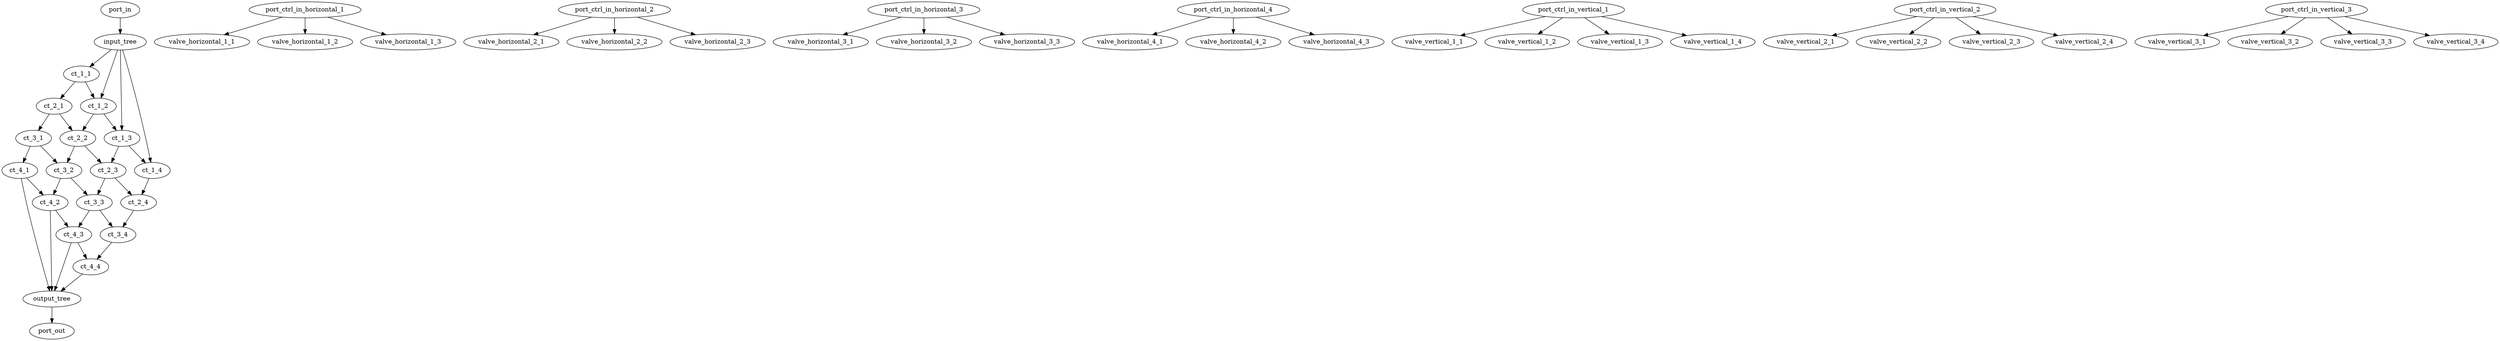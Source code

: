 digraph "" {
	port_in -> input_tree [key=0,
	connection_id=channel_in,
	connection_ref="{'name': 'channel_in', 'ID': 'channel_in', 'entity': 'CHANNEL', 'params': {'data': {'channelWidth': 100, 'connectionSpacing': 1000}}, '\
source': {'_component': 'port_in', '_port': '1'}, 'sinks': [{'_component': 'input_tree', '_port': '1'}], 'layer': {'_id': '0', '\
name': 'FLOW_0', 'type': 'FLOW', 'group': '0', 'params': {'data': {}}}, '_paths': []}",
	sink_port="{'_component': 'input_tree', '_port': '1'}",
	source_port="{'_component': 'port_in', '_port': '1'}"];
input_tree -> ct_1_1 [key=0,
connection_id=channel_in_1,
connection_ref="{'name': 'channel_in_1', 'ID': 'channel_in_1', 'entity': 'CHANNEL', 'params': {'data': {'channelWidth': 100, 'connectionSpacing': \
1000}}, 'source': {'_component': 'input_tree', '_port': '2'}, 'sinks': [{'_component': 'ct_1_1', '_port': '1'}], 'layer': {'_id': '\
0', 'name': 'FLOW_0', 'type': 'FLOW', 'group': '0', 'params': {'data': {}}}, '_paths': []}",
sink_port="{'_component': 'ct_1_1', '_port': '1'}",
source_port="{'_component': 'input_tree', '_port': '2'}"];
input_tree -> ct_1_2 [key=0,
connection_id=channel_in_2,
connection_ref="{'name': 'channel_in_2', 'ID': 'channel_in_2', 'entity': 'CHANNEL', 'params': {'data': {'channelWidth': 100, 'connectionSpacing': \
1000}}, 'source': {'_component': 'input_tree', '_port': '3'}, 'sinks': [{'_component': 'ct_1_2', '_port': '1'}], 'layer': {'_id': '\
0', 'name': 'FLOW_0', 'type': 'FLOW', 'group': '0', 'params': {'data': {}}}, '_paths': []}",
sink_port="{'_component': 'ct_1_2', '_port': '1'}",
source_port="{'_component': 'input_tree', '_port': '3'}"];
input_tree -> ct_1_3 [key=0,
connection_id=channel_in_3,
connection_ref="{'name': 'channel_in_3', 'ID': 'channel_in_3', 'entity': 'CHANNEL', 'params': {'data': {'channelWidth': 100, 'connectionSpacing': \
1000}}, 'source': {'_component': 'input_tree', '_port': '4'}, 'sinks': [{'_component': 'ct_1_3', '_port': '1'}], 'layer': {'_id': '\
0', 'name': 'FLOW_0', 'type': 'FLOW', 'group': '0', 'params': {'data': {}}}, '_paths': []}",
sink_port="{'_component': 'ct_1_3', '_port': '1'}",
source_port="{'_component': 'input_tree', '_port': '4'}"];
input_tree -> ct_1_4 [key=0,
connection_id=channel_in_4,
connection_ref="{'name': 'channel_in_4', 'ID': 'channel_in_4', 'entity': 'CHANNEL', 'params': {'data': {'channelWidth': 100, 'connectionSpacing': \
1000}}, 'source': {'_component': 'input_tree', '_port': '5'}, 'sinks': [{'_component': 'ct_1_4', '_port': '1'}], 'layer': {'_id': '\
0', 'name': 'FLOW_0', 'type': 'FLOW', 'group': '0', 'params': {'data': {}}}, '_paths': []}",
sink_port="{'_component': 'ct_1_4', '_port': '1'}",
source_port="{'_component': 'input_tree', '_port': '5'}"];
ct_1_1 -> ct_1_2 [key=0,
connection_id=channel_horizontal_1_1,
connection_ref="{'name': 'channel_horizontal_1_1', 'ID': 'channel_horizontal_1_1', 'entity': 'CHANNEL', 'params': {'data': {'channelWidth': 100, '\
connectionSpacing': 1000}}, 'source': {'_component': 'ct_1_1', '_port': '2'}, 'sinks': [{'_component': 'ct_1_2', '_port': '4'}], '\
layer': {'_id': '0', 'name': 'FLOW_0', 'type': 'FLOW', 'group': '0', 'params': {'data': {}}}, '_paths': []}",
sink_port="{'_component': 'ct_1_2', '_port': '4'}",
source_port="{'_component': 'ct_1_1', '_port': '2'}"];
ct_1_1 -> ct_2_1 [key=0,
connection_id=channel_vertical_1_1,
connection_ref="{'name': 'channel_vertical_1_1', 'ID': 'channel_vertical_1_1', 'entity': 'CHANNEL', 'params': {'data': {'channelWidth': 100, 'connectionSpacing': \
1000}}, 'source': {'_component': 'ct_1_1', '_port': '3'}, 'sinks': [{'_component': 'ct_2_1', '_port': '1'}], 'layer': {'_id': '0', '\
name': 'FLOW_0', 'type': 'FLOW', 'group': '0', 'params': {'data': {}}}, '_paths': []}",
sink_port="{'_component': 'ct_2_1', '_port': '1'}",
source_port="{'_component': 'ct_1_1', '_port': '3'}"];
ct_1_2 -> ct_1_3 [key=0,
connection_id=channel_horizontal_1_2,
connection_ref="{'name': 'channel_horizontal_1_2', 'ID': 'channel_horizontal_1_2', 'entity': 'CHANNEL', 'params': {'data': {'channelWidth': 100, '\
connectionSpacing': 1000}}, 'source': {'_component': 'ct_1_2', '_port': '2'}, 'sinks': [{'_component': 'ct_1_3', '_port': '4'}], '\
layer': {'_id': '0', 'name': 'FLOW_0', 'type': 'FLOW', 'group': '0', 'params': {'data': {}}}, '_paths': []}",
sink_port="{'_component': 'ct_1_3', '_port': '4'}",
source_port="{'_component': 'ct_1_2', '_port': '2'}"];
ct_1_2 -> ct_2_2 [key=0,
connection_id=channel_vertical_1_2,
connection_ref="{'name': 'channel_vertical_1_2', 'ID': 'channel_vertical_1_2', 'entity': 'CHANNEL', 'params': {'data': {'channelWidth': 100, 'connectionSpacing': \
1000}}, 'source': {'_component': 'ct_1_2', '_port': '3'}, 'sinks': [{'_component': 'ct_2_2', '_port': '1'}], 'layer': {'_id': '0', '\
name': 'FLOW_0', 'type': 'FLOW', 'group': '0', 'params': {'data': {}}}, '_paths': []}",
sink_port="{'_component': 'ct_2_2', '_port': '1'}",
source_port="{'_component': 'ct_1_2', '_port': '3'}"];
ct_1_3 -> ct_1_4 [key=0,
connection_id=channel_horizontal_1_3,
connection_ref="{'name': 'channel_horizontal_1_3', 'ID': 'channel_horizontal_1_3', 'entity': 'CHANNEL', 'params': {'data': {'channelWidth': 100, '\
connectionSpacing': 1000}}, 'source': {'_component': 'ct_1_3', '_port': '2'}, 'sinks': [{'_component': 'ct_1_4', '_port': '4'}], '\
layer': {'_id': '0', 'name': 'FLOW_0', 'type': 'FLOW', 'group': '0', 'params': {'data': {}}}, '_paths': []}",
sink_port="{'_component': 'ct_1_4', '_port': '4'}",
source_port="{'_component': 'ct_1_3', '_port': '2'}"];
ct_1_3 -> ct_2_3 [key=0,
connection_id=channel_vertical_1_3,
connection_ref="{'name': 'channel_vertical_1_3', 'ID': 'channel_vertical_1_3', 'entity': 'CHANNEL', 'params': {'data': {'channelWidth': 100, 'connectionSpacing': \
1000}}, 'source': {'_component': 'ct_1_3', '_port': '3'}, 'sinks': [{'_component': 'ct_2_3', '_port': '1'}], 'layer': {'_id': '0', '\
name': 'FLOW_0', 'type': 'FLOW', 'group': '0', 'params': {'data': {}}}, '_paths': []}",
sink_port="{'_component': 'ct_2_3', '_port': '1'}",
source_port="{'_component': 'ct_1_3', '_port': '3'}"];
ct_1_4 -> ct_2_4 [key=0,
connection_id=channel_vertical_1_4,
connection_ref="{'name': 'channel_vertical_1_4', 'ID': 'channel_vertical_1_4', 'entity': 'CHANNEL', 'params': {'data': {'channelWidth': 100, 'connectionSpacing': \
1000}}, 'source': {'_component': 'ct_1_4', '_port': '3'}, 'sinks': [{'_component': 'ct_2_4', '_port': '1'}], 'layer': {'_id': '0', '\
name': 'FLOW_0', 'type': 'FLOW', 'group': '0', 'params': {'data': {}}}, '_paths': []}",
sink_port="{'_component': 'ct_2_4', '_port': '1'}",
source_port="{'_component': 'ct_1_4', '_port': '3'}"];
ct_2_1 -> ct_2_2 [key=0,
connection_id=channel_horizontal_2_1,
connection_ref="{'name': 'channel_horizontal_2_1', 'ID': 'channel_horizontal_2_1', 'entity': 'CHANNEL', 'params': {'data': {'channelWidth': 100, '\
connectionSpacing': 1000}}, 'source': {'_component': 'ct_2_1', '_port': '2'}, 'sinks': [{'_component': 'ct_2_2', '_port': '4'}], '\
layer': {'_id': '0', 'name': 'FLOW_0', 'type': 'FLOW', 'group': '0', 'params': {'data': {}}}, '_paths': []}",
sink_port="{'_component': 'ct_2_2', '_port': '4'}",
source_port="{'_component': 'ct_2_1', '_port': '2'}"];
ct_2_1 -> ct_3_1 [key=0,
connection_id=channel_vertical_2_1,
connection_ref="{'name': 'channel_vertical_2_1', 'ID': 'channel_vertical_2_1', 'entity': 'CHANNEL', 'params': {'data': {'channelWidth': 100, 'connectionSpacing': \
1000}}, 'source': {'_component': 'ct_2_1', '_port': '3'}, 'sinks': [{'_component': 'ct_3_1', '_port': '1'}], 'layer': {'_id': '0', '\
name': 'FLOW_0', 'type': 'FLOW', 'group': '0', 'params': {'data': {}}}, '_paths': []}",
sink_port="{'_component': 'ct_3_1', '_port': '1'}",
source_port="{'_component': 'ct_2_1', '_port': '3'}"];
ct_2_2 -> ct_2_3 [key=0,
connection_id=channel_horizontal_2_2,
connection_ref="{'name': 'channel_horizontal_2_2', 'ID': 'channel_horizontal_2_2', 'entity': 'CHANNEL', 'params': {'data': {'channelWidth': 100, '\
connectionSpacing': 1000}}, 'source': {'_component': 'ct_2_2', '_port': '2'}, 'sinks': [{'_component': 'ct_2_3', '_port': '4'}], '\
layer': {'_id': '0', 'name': 'FLOW_0', 'type': 'FLOW', 'group': '0', 'params': {'data': {}}}, '_paths': []}",
sink_port="{'_component': 'ct_2_3', '_port': '4'}",
source_port="{'_component': 'ct_2_2', '_port': '2'}"];
ct_2_2 -> ct_3_2 [key=0,
connection_id=channel_vertical_2_2,
connection_ref="{'name': 'channel_vertical_2_2', 'ID': 'channel_vertical_2_2', 'entity': 'CHANNEL', 'params': {'data': {'channelWidth': 100, 'connectionSpacing': \
1000}}, 'source': {'_component': 'ct_2_2', '_port': '3'}, 'sinks': [{'_component': 'ct_3_2', '_port': '1'}], 'layer': {'_id': '0', '\
name': 'FLOW_0', 'type': 'FLOW', 'group': '0', 'params': {'data': {}}}, '_paths': []}",
sink_port="{'_component': 'ct_3_2', '_port': '1'}",
source_port="{'_component': 'ct_2_2', '_port': '3'}"];
ct_2_3 -> ct_2_4 [key=0,
connection_id=channel_horizontal_2_3,
connection_ref="{'name': 'channel_horizontal_2_3', 'ID': 'channel_horizontal_2_3', 'entity': 'CHANNEL', 'params': {'data': {'channelWidth': 100, '\
connectionSpacing': 1000}}, 'source': {'_component': 'ct_2_3', '_port': '2'}, 'sinks': [{'_component': 'ct_2_4', '_port': '4'}], '\
layer': {'_id': '0', 'name': 'FLOW_0', 'type': 'FLOW', 'group': '0', 'params': {'data': {}}}, '_paths': []}",
sink_port="{'_component': 'ct_2_4', '_port': '4'}",
source_port="{'_component': 'ct_2_3', '_port': '2'}"];
ct_2_3 -> ct_3_3 [key=0,
connection_id=channel_vertical_2_3,
connection_ref="{'name': 'channel_vertical_2_3', 'ID': 'channel_vertical_2_3', 'entity': 'CHANNEL', 'params': {'data': {'channelWidth': 100, 'connectionSpacing': \
1000}}, 'source': {'_component': 'ct_2_3', '_port': '3'}, 'sinks': [{'_component': 'ct_3_3', '_port': '1'}], 'layer': {'_id': '0', '\
name': 'FLOW_0', 'type': 'FLOW', 'group': '0', 'params': {'data': {}}}, '_paths': []}",
sink_port="{'_component': 'ct_3_3', '_port': '1'}",
source_port="{'_component': 'ct_2_3', '_port': '3'}"];
ct_2_4 -> ct_3_4 [key=0,
connection_id=channel_vertical_2_4,
connection_ref="{'name': 'channel_vertical_2_4', 'ID': 'channel_vertical_2_4', 'entity': 'CHANNEL', 'params': {'data': {'channelWidth': 100, 'connectionSpacing': \
1000}}, 'source': {'_component': 'ct_2_4', '_port': '3'}, 'sinks': [{'_component': 'ct_3_4', '_port': '1'}], 'layer': {'_id': '0', '\
name': 'FLOW_0', 'type': 'FLOW', 'group': '0', 'params': {'data': {}}}, '_paths': []}",
sink_port="{'_component': 'ct_3_4', '_port': '1'}",
source_port="{'_component': 'ct_2_4', '_port': '3'}"];
ct_3_1 -> ct_3_2 [key=0,
connection_id=channel_horizontal_3_1,
connection_ref="{'name': 'channel_horizontal_3_1', 'ID': 'channel_horizontal_3_1', 'entity': 'CHANNEL', 'params': {'data': {'channelWidth': 100, '\
connectionSpacing': 1000}}, 'source': {'_component': 'ct_3_1', '_port': '2'}, 'sinks': [{'_component': 'ct_3_2', '_port': '4'}], '\
layer': {'_id': '0', 'name': 'FLOW_0', 'type': 'FLOW', 'group': '0', 'params': {'data': {}}}, '_paths': []}",
sink_port="{'_component': 'ct_3_2', '_port': '4'}",
source_port="{'_component': 'ct_3_1', '_port': '2'}"];
ct_3_1 -> ct_4_1 [key=0,
connection_id=channel_vertical_3_1,
connection_ref="{'name': 'channel_vertical_3_1', 'ID': 'channel_vertical_3_1', 'entity': 'CHANNEL', 'params': {'data': {'channelWidth': 100, 'connectionSpacing': \
1000}}, 'source': {'_component': 'ct_3_1', '_port': '3'}, 'sinks': [{'_component': 'ct_4_1', '_port': '1'}], 'layer': {'_id': '0', '\
name': 'FLOW_0', 'type': 'FLOW', 'group': '0', 'params': {'data': {}}}, '_paths': []}",
sink_port="{'_component': 'ct_4_1', '_port': '1'}",
source_port="{'_component': 'ct_3_1', '_port': '3'}"];
ct_3_2 -> ct_3_3 [key=0,
connection_id=channel_horizontal_3_2,
connection_ref="{'name': 'channel_horizontal_3_2', 'ID': 'channel_horizontal_3_2', 'entity': 'CHANNEL', 'params': {'data': {'channelWidth': 100, '\
connectionSpacing': 1000}}, 'source': {'_component': 'ct_3_2', '_port': '2'}, 'sinks': [{'_component': 'ct_3_3', '_port': '4'}], '\
layer': {'_id': '0', 'name': 'FLOW_0', 'type': 'FLOW', 'group': '0', 'params': {'data': {}}}, '_paths': []}",
sink_port="{'_component': 'ct_3_3', '_port': '4'}",
source_port="{'_component': 'ct_3_2', '_port': '2'}"];
ct_3_2 -> ct_4_2 [key=0,
connection_id=channel_vertical_3_2,
connection_ref="{'name': 'channel_vertical_3_2', 'ID': 'channel_vertical_3_2', 'entity': 'CHANNEL', 'params': {'data': {'channelWidth': 100, 'connectionSpacing': \
1000}}, 'source': {'_component': 'ct_3_2', '_port': '3'}, 'sinks': [{'_component': 'ct_4_2', '_port': '1'}], 'layer': {'_id': '0', '\
name': 'FLOW_0', 'type': 'FLOW', 'group': '0', 'params': {'data': {}}}, '_paths': []}",
sink_port="{'_component': 'ct_4_2', '_port': '1'}",
source_port="{'_component': 'ct_3_2', '_port': '3'}"];
ct_3_3 -> ct_3_4 [key=0,
connection_id=channel_horizontal_3_3,
connection_ref="{'name': 'channel_horizontal_3_3', 'ID': 'channel_horizontal_3_3', 'entity': 'CHANNEL', 'params': {'data': {'channelWidth': 100, '\
connectionSpacing': 1000}}, 'source': {'_component': 'ct_3_3', '_port': '2'}, 'sinks': [{'_component': 'ct_3_4', '_port': '4'}], '\
layer': {'_id': '0', 'name': 'FLOW_0', 'type': 'FLOW', 'group': '0', 'params': {'data': {}}}, '_paths': []}",
sink_port="{'_component': 'ct_3_4', '_port': '4'}",
source_port="{'_component': 'ct_3_3', '_port': '2'}"];
ct_3_3 -> ct_4_3 [key=0,
connection_id=channel_vertical_3_3,
connection_ref="{'name': 'channel_vertical_3_3', 'ID': 'channel_vertical_3_3', 'entity': 'CHANNEL', 'params': {'data': {'channelWidth': 100, 'connectionSpacing': \
1000}}, 'source': {'_component': 'ct_3_3', '_port': '3'}, 'sinks': [{'_component': 'ct_4_3', '_port': '1'}], 'layer': {'_id': '0', '\
name': 'FLOW_0', 'type': 'FLOW', 'group': '0', 'params': {'data': {}}}, '_paths': []}",
sink_port="{'_component': 'ct_4_3', '_port': '1'}",
source_port="{'_component': 'ct_3_3', '_port': '3'}"];
ct_3_4 -> ct_4_4 [key=0,
connection_id=channel_vertical_3_4,
connection_ref="{'name': 'channel_vertical_3_4', 'ID': 'channel_vertical_3_4', 'entity': 'CHANNEL', 'params': {'data': {'channelWidth': 100, 'connectionSpacing': \
1000}}, 'source': {'_component': 'ct_3_4', '_port': '3'}, 'sinks': [{'_component': 'ct_4_4', '_port': '1'}], 'layer': {'_id': '0', '\
name': 'FLOW_0', 'type': 'FLOW', 'group': '0', 'params': {'data': {}}}, '_paths': []}",
sink_port="{'_component': 'ct_4_4', '_port': '1'}",
source_port="{'_component': 'ct_3_4', '_port': '3'}"];
ct_4_1 -> ct_4_2 [key=0,
connection_id=channel_horizontal_4_1,
connection_ref="{'name': 'channel_horizontal_4_1', 'ID': 'channel_horizontal_4_1', 'entity': 'CHANNEL', 'params': {'data': {'channelWidth': 100, '\
connectionSpacing': 1000}}, 'source': {'_component': 'ct_4_1', '_port': '2'}, 'sinks': [{'_component': 'ct_4_2', '_port': '4'}], '\
layer': {'_id': '0', 'name': 'FLOW_0', 'type': 'FLOW', 'group': '0', 'params': {'data': {}}}, '_paths': []}",
sink_port="{'_component': 'ct_4_2', '_port': '4'}",
source_port="{'_component': 'ct_4_1', '_port': '2'}"];
ct_4_1 -> output_tree [key=0,
connection_id=channel_out_1,
connection_ref="{'name': 'channel_out_1', 'ID': 'channel_out_1', 'entity': 'CHANNEL', 'params': {'data': {'channelWidth': 100, 'connectionSpacing': \
1000}}, 'source': {'_component': 'ct_4_1', '_port': '3'}, 'sinks': [{'_component': 'output_tree', '_port': '2'}], 'layer': {'_id': '\
0', 'name': 'FLOW_0', 'type': 'FLOW', 'group': '0', 'params': {'data': {}}}, '_paths': []}",
sink_port="{'_component': 'output_tree', '_port': '2'}",
source_port="{'_component': 'ct_4_1', '_port': '3'}"];
ct_4_2 -> ct_4_3 [key=0,
connection_id=channel_horizontal_4_2,
connection_ref="{'name': 'channel_horizontal_4_2', 'ID': 'channel_horizontal_4_2', 'entity': 'CHANNEL', 'params': {'data': {'channelWidth': 100, '\
connectionSpacing': 1000}}, 'source': {'_component': 'ct_4_2', '_port': '2'}, 'sinks': [{'_component': 'ct_4_3', '_port': '4'}], '\
layer': {'_id': '0', 'name': 'FLOW_0', 'type': 'FLOW', 'group': '0', 'params': {'data': {}}}, '_paths': []}",
sink_port="{'_component': 'ct_4_3', '_port': '4'}",
source_port="{'_component': 'ct_4_2', '_port': '2'}"];
ct_4_2 -> output_tree [key=0,
connection_id=channel_out_2,
connection_ref="{'name': 'channel_out_2', 'ID': 'channel_out_2', 'entity': 'CHANNEL', 'params': {'data': {'channelWidth': 100, 'connectionSpacing': \
1000}}, 'source': {'_component': 'ct_4_2', '_port': '3'}, 'sinks': [{'_component': 'output_tree', '_port': '3'}], 'layer': {'_id': '\
0', 'name': 'FLOW_0', 'type': 'FLOW', 'group': '0', 'params': {'data': {}}}, '_paths': []}",
sink_port="{'_component': 'output_tree', '_port': '3'}",
source_port="{'_component': 'ct_4_2', '_port': '3'}"];
ct_4_3 -> ct_4_4 [key=0,
connection_id=channel_horizontal_4_3,
connection_ref="{'name': 'channel_horizontal_4_3', 'ID': 'channel_horizontal_4_3', 'entity': 'CHANNEL', 'params': {'data': {'channelWidth': 100, '\
connectionSpacing': 1000}}, 'source': {'_component': 'ct_4_3', '_port': '2'}, 'sinks': [{'_component': 'ct_4_4', '_port': '4'}], '\
layer': {'_id': '0', 'name': 'FLOW_0', 'type': 'FLOW', 'group': '0', 'params': {'data': {}}}, '_paths': []}",
sink_port="{'_component': 'ct_4_4', '_port': '4'}",
source_port="{'_component': 'ct_4_3', '_port': '2'}"];
ct_4_3 -> output_tree [key=0,
connection_id=channel_out_3,
connection_ref="{'name': 'channel_out_3', 'ID': 'channel_out_3', 'entity': 'CHANNEL', 'params': {'data': {'channelWidth': 100, 'connectionSpacing': \
1000}}, 'source': {'_component': 'ct_4_3', '_port': '3'}, 'sinks': [{'_component': 'output_tree', '_port': '4'}], 'layer': {'_id': '\
0', 'name': 'FLOW_0', 'type': 'FLOW', 'group': '0', 'params': {'data': {}}}, '_paths': []}",
sink_port="{'_component': 'output_tree', '_port': '4'}",
source_port="{'_component': 'ct_4_3', '_port': '3'}"];
ct_4_4 -> output_tree [key=0,
connection_id=channel_out_4,
connection_ref="{'name': 'channel_out_4', 'ID': 'channel_out_4', 'entity': 'CHANNEL', 'params': {'data': {'channelWidth': 100, 'connectionSpacing': \
1000}}, 'source': {'_component': 'ct_4_4', '_port': '3'}, 'sinks': [{'_component': 'output_tree', '_port': '5'}], 'layer': {'_id': '\
0', 'name': 'FLOW_0', 'type': 'FLOW', 'group': '0', 'params': {'data': {}}}, '_paths': []}",
sink_port="{'_component': 'output_tree', '_port': '5'}",
source_port="{'_component': 'ct_4_4', '_port': '3'}"];
output_tree -> port_out [key=0,
connection_id=channel_out,
connection_ref="{'name': 'channel_out', 'ID': 'channel_out', 'entity': 'CHANNEL', 'params': {'data': {'channelWidth': 100, 'connectionSpacing': \
1000}}, 'source': {'_component': 'output_tree', '_port': '1'}, 'sinks': [{'_component': 'port_out', '_port': '1'}], 'layer': {'_\
id': '0', 'name': 'FLOW_0', 'type': 'FLOW', 'group': '0', 'params': {'data': {}}}, '_paths': []}",
sink_port="{'_component': 'port_out', '_port': '1'}",
source_port="{'_component': 'output_tree', '_port': '1'}"];
port_ctrl_in_horizontal_1 -> valve_horizontal_1_1 [key=0,
connection_id=channel_ctrl_in_horizontal_1,
connection_ref="{'name': 'channel_ctrl_in_horizontal_1', 'ID': 'channel_ctrl_in_horizontal_1', 'entity': 'NET', 'params': {'data': {'channelWidth': \
100, 'connectionSpacing': 1000}}, 'source': {'_component': 'port_ctrl_in_horizontal_1', '_port': '1'}, 'sinks': [{'_component': '\
valve_horizontal_1_1', '_port': '1'}, {'_component': 'valve_horizontal_1_2', '_port': '1'}, {'_component': 'valve_horizontal_1_3', '_\
port': '1'}], 'layer': {'_id': '1', 'name': 'FLOW_0', 'type': 'CONTROL', 'group': '0', 'params': {'data': {}}}, '_paths': []}",
sink_port="{'_component': 'valve_horizontal_1_1', '_port': '1'}",
source_port="{'_component': 'port_ctrl_in_horizontal_1', '_port': '1'}"];
port_ctrl_in_horizontal_1 -> valve_horizontal_1_2 [key=0,
connection_id=channel_ctrl_in_horizontal_1,
connection_ref="{'name': 'channel_ctrl_in_horizontal_1', 'ID': 'channel_ctrl_in_horizontal_1', 'entity': 'NET', 'params': {'data': {'channelWidth': \
100, 'connectionSpacing': 1000}}, 'source': {'_component': 'port_ctrl_in_horizontal_1', '_port': '1'}, 'sinks': [{'_component': '\
valve_horizontal_1_1', '_port': '1'}, {'_component': 'valve_horizontal_1_2', '_port': '1'}, {'_component': 'valve_horizontal_1_3', '_\
port': '1'}], 'layer': {'_id': '1', 'name': 'FLOW_0', 'type': 'CONTROL', 'group': '0', 'params': {'data': {}}}, '_paths': []}",
sink_port="{'_component': 'valve_horizontal_1_2', '_port': '1'}",
source_port="{'_component': 'port_ctrl_in_horizontal_1', '_port': '1'}"];
port_ctrl_in_horizontal_1 -> valve_horizontal_1_3 [key=0,
connection_id=channel_ctrl_in_horizontal_1,
connection_ref="{'name': 'channel_ctrl_in_horizontal_1', 'ID': 'channel_ctrl_in_horizontal_1', 'entity': 'NET', 'params': {'data': {'channelWidth': \
100, 'connectionSpacing': 1000}}, 'source': {'_component': 'port_ctrl_in_horizontal_1', '_port': '1'}, 'sinks': [{'_component': '\
valve_horizontal_1_1', '_port': '1'}, {'_component': 'valve_horizontal_1_2', '_port': '1'}, {'_component': 'valve_horizontal_1_3', '_\
port': '1'}], 'layer': {'_id': '1', 'name': 'FLOW_0', 'type': 'CONTROL', 'group': '0', 'params': {'data': {}}}, '_paths': []}",
sink_port="{'_component': 'valve_horizontal_1_3', '_port': '1'}",
source_port="{'_component': 'port_ctrl_in_horizontal_1', '_port': '1'}"];
port_ctrl_in_horizontal_2 -> valve_horizontal_2_1 [key=0,
connection_id=channel_ctrl_in_horizontal_2,
connection_ref="{'name': 'channel_ctrl_in_horizontal_2', 'ID': 'channel_ctrl_in_horizontal_2', 'entity': 'NET', 'params': {'data': {'channelWidth': \
100, 'connectionSpacing': 1000}}, 'source': {'_component': 'port_ctrl_in_horizontal_2', '_port': '1'}, 'sinks': [{'_component': '\
valve_horizontal_2_1', '_port': '1'}, {'_component': 'valve_horizontal_2_2', '_port': '1'}, {'_component': 'valve_horizontal_2_3', '_\
port': '1'}], 'layer': {'_id': '1', 'name': 'FLOW_0', 'type': 'CONTROL', 'group': '0', 'params': {'data': {}}}, '_paths': []}",
sink_port="{'_component': 'valve_horizontal_2_1', '_port': '1'}",
source_port="{'_component': 'port_ctrl_in_horizontal_2', '_port': '1'}"];
port_ctrl_in_horizontal_2 -> valve_horizontal_2_2 [key=0,
connection_id=channel_ctrl_in_horizontal_2,
connection_ref="{'name': 'channel_ctrl_in_horizontal_2', 'ID': 'channel_ctrl_in_horizontal_2', 'entity': 'NET', 'params': {'data': {'channelWidth': \
100, 'connectionSpacing': 1000}}, 'source': {'_component': 'port_ctrl_in_horizontal_2', '_port': '1'}, 'sinks': [{'_component': '\
valve_horizontal_2_1', '_port': '1'}, {'_component': 'valve_horizontal_2_2', '_port': '1'}, {'_component': 'valve_horizontal_2_3', '_\
port': '1'}], 'layer': {'_id': '1', 'name': 'FLOW_0', 'type': 'CONTROL', 'group': '0', 'params': {'data': {}}}, '_paths': []}",
sink_port="{'_component': 'valve_horizontal_2_2', '_port': '1'}",
source_port="{'_component': 'port_ctrl_in_horizontal_2', '_port': '1'}"];
port_ctrl_in_horizontal_2 -> valve_horizontal_2_3 [key=0,
connection_id=channel_ctrl_in_horizontal_2,
connection_ref="{'name': 'channel_ctrl_in_horizontal_2', 'ID': 'channel_ctrl_in_horizontal_2', 'entity': 'NET', 'params': {'data': {'channelWidth': \
100, 'connectionSpacing': 1000}}, 'source': {'_component': 'port_ctrl_in_horizontal_2', '_port': '1'}, 'sinks': [{'_component': '\
valve_horizontal_2_1', '_port': '1'}, {'_component': 'valve_horizontal_2_2', '_port': '1'}, {'_component': 'valve_horizontal_2_3', '_\
port': '1'}], 'layer': {'_id': '1', 'name': 'FLOW_0', 'type': 'CONTROL', 'group': '0', 'params': {'data': {}}}, '_paths': []}",
sink_port="{'_component': 'valve_horizontal_2_3', '_port': '1'}",
source_port="{'_component': 'port_ctrl_in_horizontal_2', '_port': '1'}"];
port_ctrl_in_horizontal_3 -> valve_horizontal_3_1 [key=0,
connection_id=channel_ctrl_in_horizontal_3,
connection_ref="{'name': 'channel_ctrl_in_horizontal_3', 'ID': 'channel_ctrl_in_horizontal_3', 'entity': 'NET', 'params': {'data': {'channelWidth': \
100, 'connectionSpacing': 1000}}, 'source': {'_component': 'port_ctrl_in_horizontal_3', '_port': '1'}, 'sinks': [{'_component': '\
valve_horizontal_3_1', '_port': '1'}, {'_component': 'valve_horizontal_3_2', '_port': '1'}, {'_component': 'valve_horizontal_3_3', '_\
port': '1'}], 'layer': {'_id': '1', 'name': 'FLOW_0', 'type': 'CONTROL', 'group': '0', 'params': {'data': {}}}, '_paths': []}",
sink_port="{'_component': 'valve_horizontal_3_1', '_port': '1'}",
source_port="{'_component': 'port_ctrl_in_horizontal_3', '_port': '1'}"];
port_ctrl_in_horizontal_3 -> valve_horizontal_3_2 [key=0,
connection_id=channel_ctrl_in_horizontal_3,
connection_ref="{'name': 'channel_ctrl_in_horizontal_3', 'ID': 'channel_ctrl_in_horizontal_3', 'entity': 'NET', 'params': {'data': {'channelWidth': \
100, 'connectionSpacing': 1000}}, 'source': {'_component': 'port_ctrl_in_horizontal_3', '_port': '1'}, 'sinks': [{'_component': '\
valve_horizontal_3_1', '_port': '1'}, {'_component': 'valve_horizontal_3_2', '_port': '1'}, {'_component': 'valve_horizontal_3_3', '_\
port': '1'}], 'layer': {'_id': '1', 'name': 'FLOW_0', 'type': 'CONTROL', 'group': '0', 'params': {'data': {}}}, '_paths': []}",
sink_port="{'_component': 'valve_horizontal_3_2', '_port': '1'}",
source_port="{'_component': 'port_ctrl_in_horizontal_3', '_port': '1'}"];
port_ctrl_in_horizontal_3 -> valve_horizontal_3_3 [key=0,
connection_id=channel_ctrl_in_horizontal_3,
connection_ref="{'name': 'channel_ctrl_in_horizontal_3', 'ID': 'channel_ctrl_in_horizontal_3', 'entity': 'NET', 'params': {'data': {'channelWidth': \
100, 'connectionSpacing': 1000}}, 'source': {'_component': 'port_ctrl_in_horizontal_3', '_port': '1'}, 'sinks': [{'_component': '\
valve_horizontal_3_1', '_port': '1'}, {'_component': 'valve_horizontal_3_2', '_port': '1'}, {'_component': 'valve_horizontal_3_3', '_\
port': '1'}], 'layer': {'_id': '1', 'name': 'FLOW_0', 'type': 'CONTROL', 'group': '0', 'params': {'data': {}}}, '_paths': []}",
sink_port="{'_component': 'valve_horizontal_3_3', '_port': '1'}",
source_port="{'_component': 'port_ctrl_in_horizontal_3', '_port': '1'}"];
port_ctrl_in_horizontal_4 -> valve_horizontal_4_1 [key=0,
connection_id=channel_ctrl_in_horizontal_4,
connection_ref="{'name': 'channel_ctrl_in_horizontal_4', 'ID': 'channel_ctrl_in_horizontal_4', 'entity': 'NET', 'params': {'data': {'channelWidth': \
100, 'connectionSpacing': 1000}}, 'source': {'_component': 'port_ctrl_in_horizontal_4', '_port': '1'}, 'sinks': [{'_component': '\
valve_horizontal_4_1', '_port': '1'}, {'_component': 'valve_horizontal_4_2', '_port': '1'}, {'_component': 'valve_horizontal_4_3', '_\
port': '1'}], 'layer': {'_id': '1', 'name': 'FLOW_0', 'type': 'CONTROL', 'group': '0', 'params': {'data': {}}}, '_paths': []}",
sink_port="{'_component': 'valve_horizontal_4_1', '_port': '1'}",
source_port="{'_component': 'port_ctrl_in_horizontal_4', '_port': '1'}"];
port_ctrl_in_horizontal_4 -> valve_horizontal_4_2 [key=0,
connection_id=channel_ctrl_in_horizontal_4,
connection_ref="{'name': 'channel_ctrl_in_horizontal_4', 'ID': 'channel_ctrl_in_horizontal_4', 'entity': 'NET', 'params': {'data': {'channelWidth': \
100, 'connectionSpacing': 1000}}, 'source': {'_component': 'port_ctrl_in_horizontal_4', '_port': '1'}, 'sinks': [{'_component': '\
valve_horizontal_4_1', '_port': '1'}, {'_component': 'valve_horizontal_4_2', '_port': '1'}, {'_component': 'valve_horizontal_4_3', '_\
port': '1'}], 'layer': {'_id': '1', 'name': 'FLOW_0', 'type': 'CONTROL', 'group': '0', 'params': {'data': {}}}, '_paths': []}",
sink_port="{'_component': 'valve_horizontal_4_2', '_port': '1'}",
source_port="{'_component': 'port_ctrl_in_horizontal_4', '_port': '1'}"];
port_ctrl_in_horizontal_4 -> valve_horizontal_4_3 [key=0,
connection_id=channel_ctrl_in_horizontal_4,
connection_ref="{'name': 'channel_ctrl_in_horizontal_4', 'ID': 'channel_ctrl_in_horizontal_4', 'entity': 'NET', 'params': {'data': {'channelWidth': \
100, 'connectionSpacing': 1000}}, 'source': {'_component': 'port_ctrl_in_horizontal_4', '_port': '1'}, 'sinks': [{'_component': '\
valve_horizontal_4_1', '_port': '1'}, {'_component': 'valve_horizontal_4_2', '_port': '1'}, {'_component': 'valve_horizontal_4_3', '_\
port': '1'}], 'layer': {'_id': '1', 'name': 'FLOW_0', 'type': 'CONTROL', 'group': '0', 'params': {'data': {}}}, '_paths': []}",
sink_port="{'_component': 'valve_horizontal_4_3', '_port': '1'}",
source_port="{'_component': 'port_ctrl_in_horizontal_4', '_port': '1'}"];
port_ctrl_in_vertical_1 -> valve_vertical_1_1 [key=0,
connection_id=channel_ctrl_in_vertical_1,
connection_ref="{'name': 'channel_ctrl_in_vertical_1', 'ID': 'channel_ctrl_in_vertical_1', 'entity': 'NET', 'params': {'data': {'channelWidth': \
100, 'connectionSpacing': 1000}}, 'source': {'_component': 'port_ctrl_in_vertical_1', '_port': '1'}, 'sinks': [{'_component': 'valve_\
vertical_1_1', '_port': '1'}, {'_component': 'valve_vertical_1_2', '_port': '1'}, {'_component': 'valve_vertical_1_3', '_port': '\
1'}, {'_component': 'valve_vertical_1_4', '_port': '1'}], 'layer': {'_id': '1', 'name': 'FLOW_0', 'type': 'CONTROL', 'group': '0', '\
params': {'data': {}}}, '_paths': []}",
sink_port="{'_component': 'valve_vertical_1_1', '_port': '1'}",
source_port="{'_component': 'port_ctrl_in_vertical_1', '_port': '1'}"];
port_ctrl_in_vertical_1 -> valve_vertical_1_2 [key=0,
connection_id=channel_ctrl_in_vertical_1,
connection_ref="{'name': 'channel_ctrl_in_vertical_1', 'ID': 'channel_ctrl_in_vertical_1', 'entity': 'NET', 'params': {'data': {'channelWidth': \
100, 'connectionSpacing': 1000}}, 'source': {'_component': 'port_ctrl_in_vertical_1', '_port': '1'}, 'sinks': [{'_component': 'valve_\
vertical_1_1', '_port': '1'}, {'_component': 'valve_vertical_1_2', '_port': '1'}, {'_component': 'valve_vertical_1_3', '_port': '\
1'}, {'_component': 'valve_vertical_1_4', '_port': '1'}], 'layer': {'_id': '1', 'name': 'FLOW_0', 'type': 'CONTROL', 'group': '0', '\
params': {'data': {}}}, '_paths': []}",
sink_port="{'_component': 'valve_vertical_1_2', '_port': '1'}",
source_port="{'_component': 'port_ctrl_in_vertical_1', '_port': '1'}"];
port_ctrl_in_vertical_1 -> valve_vertical_1_3 [key=0,
connection_id=channel_ctrl_in_vertical_1,
connection_ref="{'name': 'channel_ctrl_in_vertical_1', 'ID': 'channel_ctrl_in_vertical_1', 'entity': 'NET', 'params': {'data': {'channelWidth': \
100, 'connectionSpacing': 1000}}, 'source': {'_component': 'port_ctrl_in_vertical_1', '_port': '1'}, 'sinks': [{'_component': 'valve_\
vertical_1_1', '_port': '1'}, {'_component': 'valve_vertical_1_2', '_port': '1'}, {'_component': 'valve_vertical_1_3', '_port': '\
1'}, {'_component': 'valve_vertical_1_4', '_port': '1'}], 'layer': {'_id': '1', 'name': 'FLOW_0', 'type': 'CONTROL', 'group': '0', '\
params': {'data': {}}}, '_paths': []}",
sink_port="{'_component': 'valve_vertical_1_3', '_port': '1'}",
source_port="{'_component': 'port_ctrl_in_vertical_1', '_port': '1'}"];
port_ctrl_in_vertical_1 -> valve_vertical_1_4 [key=0,
connection_id=channel_ctrl_in_vertical_1,
connection_ref="{'name': 'channel_ctrl_in_vertical_1', 'ID': 'channel_ctrl_in_vertical_1', 'entity': 'NET', 'params': {'data': {'channelWidth': \
100, 'connectionSpacing': 1000}}, 'source': {'_component': 'port_ctrl_in_vertical_1', '_port': '1'}, 'sinks': [{'_component': 'valve_\
vertical_1_1', '_port': '1'}, {'_component': 'valve_vertical_1_2', '_port': '1'}, {'_component': 'valve_vertical_1_3', '_port': '\
1'}, {'_component': 'valve_vertical_1_4', '_port': '1'}], 'layer': {'_id': '1', 'name': 'FLOW_0', 'type': 'CONTROL', 'group': '0', '\
params': {'data': {}}}, '_paths': []}",
sink_port="{'_component': 'valve_vertical_1_4', '_port': '1'}",
source_port="{'_component': 'port_ctrl_in_vertical_1', '_port': '1'}"];
port_ctrl_in_vertical_2 -> valve_vertical_2_1 [key=0,
connection_id=channel_ctrl_in_vertical_2,
connection_ref="{'name': 'channel_ctrl_in_vertical_2', 'ID': 'channel_ctrl_in_vertical_2', 'entity': 'NET', 'params': {'data': {'channelWidth': \
100, 'connectionSpacing': 1000}}, 'source': {'_component': 'port_ctrl_in_vertical_2', '_port': '1'}, 'sinks': [{'_component': 'valve_\
vertical_2_1', '_port': '1'}, {'_component': 'valve_vertical_2_2', '_port': '1'}, {'_component': 'valve_vertical_2_3', '_port': '\
1'}, {'_component': 'valve_vertical_2_4', '_port': '1'}], 'layer': {'_id': '1', 'name': 'FLOW_0', 'type': 'CONTROL', 'group': '0', '\
params': {'data': {}}}, '_paths': []}",
sink_port="{'_component': 'valve_vertical_2_1', '_port': '1'}",
source_port="{'_component': 'port_ctrl_in_vertical_2', '_port': '1'}"];
port_ctrl_in_vertical_2 -> valve_vertical_2_2 [key=0,
connection_id=channel_ctrl_in_vertical_2,
connection_ref="{'name': 'channel_ctrl_in_vertical_2', 'ID': 'channel_ctrl_in_vertical_2', 'entity': 'NET', 'params': {'data': {'channelWidth': \
100, 'connectionSpacing': 1000}}, 'source': {'_component': 'port_ctrl_in_vertical_2', '_port': '1'}, 'sinks': [{'_component': 'valve_\
vertical_2_1', '_port': '1'}, {'_component': 'valve_vertical_2_2', '_port': '1'}, {'_component': 'valve_vertical_2_3', '_port': '\
1'}, {'_component': 'valve_vertical_2_4', '_port': '1'}], 'layer': {'_id': '1', 'name': 'FLOW_0', 'type': 'CONTROL', 'group': '0', '\
params': {'data': {}}}, '_paths': []}",
sink_port="{'_component': 'valve_vertical_2_2', '_port': '1'}",
source_port="{'_component': 'port_ctrl_in_vertical_2', '_port': '1'}"];
port_ctrl_in_vertical_2 -> valve_vertical_2_3 [key=0,
connection_id=channel_ctrl_in_vertical_2,
connection_ref="{'name': 'channel_ctrl_in_vertical_2', 'ID': 'channel_ctrl_in_vertical_2', 'entity': 'NET', 'params': {'data': {'channelWidth': \
100, 'connectionSpacing': 1000}}, 'source': {'_component': 'port_ctrl_in_vertical_2', '_port': '1'}, 'sinks': [{'_component': 'valve_\
vertical_2_1', '_port': '1'}, {'_component': 'valve_vertical_2_2', '_port': '1'}, {'_component': 'valve_vertical_2_3', '_port': '\
1'}, {'_component': 'valve_vertical_2_4', '_port': '1'}], 'layer': {'_id': '1', 'name': 'FLOW_0', 'type': 'CONTROL', 'group': '0', '\
params': {'data': {}}}, '_paths': []}",
sink_port="{'_component': 'valve_vertical_2_3', '_port': '1'}",
source_port="{'_component': 'port_ctrl_in_vertical_2', '_port': '1'}"];
port_ctrl_in_vertical_2 -> valve_vertical_2_4 [key=0,
connection_id=channel_ctrl_in_vertical_2,
connection_ref="{'name': 'channel_ctrl_in_vertical_2', 'ID': 'channel_ctrl_in_vertical_2', 'entity': 'NET', 'params': {'data': {'channelWidth': \
100, 'connectionSpacing': 1000}}, 'source': {'_component': 'port_ctrl_in_vertical_2', '_port': '1'}, 'sinks': [{'_component': 'valve_\
vertical_2_1', '_port': '1'}, {'_component': 'valve_vertical_2_2', '_port': '1'}, {'_component': 'valve_vertical_2_3', '_port': '\
1'}, {'_component': 'valve_vertical_2_4', '_port': '1'}], 'layer': {'_id': '1', 'name': 'FLOW_0', 'type': 'CONTROL', 'group': '0', '\
params': {'data': {}}}, '_paths': []}",
sink_port="{'_component': 'valve_vertical_2_4', '_port': '1'}",
source_port="{'_component': 'port_ctrl_in_vertical_2', '_port': '1'}"];
port_ctrl_in_vertical_3 -> valve_vertical_3_1 [key=0,
connection_id=channel_ctrl_in_vertical_3,
connection_ref="{'name': 'channel_ctrl_in_vertical_3', 'ID': 'channel_ctrl_in_vertical_3', 'entity': 'NET', 'params': {'data': {'channelWidth': \
100, 'connectionSpacing': 1000}}, 'source': {'_component': 'port_ctrl_in_vertical_3', '_port': '1'}, 'sinks': [{'_component': 'valve_\
vertical_3_1', '_port': '1'}, {'_component': 'valve_vertical_3_2', '_port': '1'}, {'_component': 'valve_vertical_3_3', '_port': '\
1'}, {'_component': 'valve_vertical_3_4', '_port': '1'}], 'layer': {'_id': '1', 'name': 'FLOW_0', 'type': 'CONTROL', 'group': '0', '\
params': {'data': {}}}, '_paths': []}",
sink_port="{'_component': 'valve_vertical_3_1', '_port': '1'}",
source_port="{'_component': 'port_ctrl_in_vertical_3', '_port': '1'}"];
port_ctrl_in_vertical_3 -> valve_vertical_3_2 [key=0,
connection_id=channel_ctrl_in_vertical_3,
connection_ref="{'name': 'channel_ctrl_in_vertical_3', 'ID': 'channel_ctrl_in_vertical_3', 'entity': 'NET', 'params': {'data': {'channelWidth': \
100, 'connectionSpacing': 1000}}, 'source': {'_component': 'port_ctrl_in_vertical_3', '_port': '1'}, 'sinks': [{'_component': 'valve_\
vertical_3_1', '_port': '1'}, {'_component': 'valve_vertical_3_2', '_port': '1'}, {'_component': 'valve_vertical_3_3', '_port': '\
1'}, {'_component': 'valve_vertical_3_4', '_port': '1'}], 'layer': {'_id': '1', 'name': 'FLOW_0', 'type': 'CONTROL', 'group': '0', '\
params': {'data': {}}}, '_paths': []}",
sink_port="{'_component': 'valve_vertical_3_2', '_port': '1'}",
source_port="{'_component': 'port_ctrl_in_vertical_3', '_port': '1'}"];
port_ctrl_in_vertical_3 -> valve_vertical_3_3 [key=0,
connection_id=channel_ctrl_in_vertical_3,
connection_ref="{'name': 'channel_ctrl_in_vertical_3', 'ID': 'channel_ctrl_in_vertical_3', 'entity': 'NET', 'params': {'data': {'channelWidth': \
100, 'connectionSpacing': 1000}}, 'source': {'_component': 'port_ctrl_in_vertical_3', '_port': '1'}, 'sinks': [{'_component': 'valve_\
vertical_3_1', '_port': '1'}, {'_component': 'valve_vertical_3_2', '_port': '1'}, {'_component': 'valve_vertical_3_3', '_port': '\
1'}, {'_component': 'valve_vertical_3_4', '_port': '1'}], 'layer': {'_id': '1', 'name': 'FLOW_0', 'type': 'CONTROL', 'group': '0', '\
params': {'data': {}}}, '_paths': []}",
sink_port="{'_component': 'valve_vertical_3_3', '_port': '1'}",
source_port="{'_component': 'port_ctrl_in_vertical_3', '_port': '1'}"];
port_ctrl_in_vertical_3 -> valve_vertical_3_4 [key=0,
connection_id=channel_ctrl_in_vertical_3,
connection_ref="{'name': 'channel_ctrl_in_vertical_3', 'ID': 'channel_ctrl_in_vertical_3', 'entity': 'NET', 'params': {'data': {'channelWidth': \
100, 'connectionSpacing': 1000}}, 'source': {'_component': 'port_ctrl_in_vertical_3', '_port': '1'}, 'sinks': [{'_component': 'valve_\
vertical_3_1', '_port': '1'}, {'_component': 'valve_vertical_3_2', '_port': '1'}, {'_component': 'valve_vertical_3_3', '_port': '\
1'}, {'_component': 'valve_vertical_3_4', '_port': '1'}], 'layer': {'_id': '1', 'name': 'FLOW_0', 'type': 'CONTROL', 'group': '0', '\
params': {'data': {}}}, '_paths': []}",
sink_port="{'_component': 'valve_vertical_3_4', '_port': '1'}",
source_port="{'_component': 'port_ctrl_in_vertical_3', '_port': '1'}"];
}

